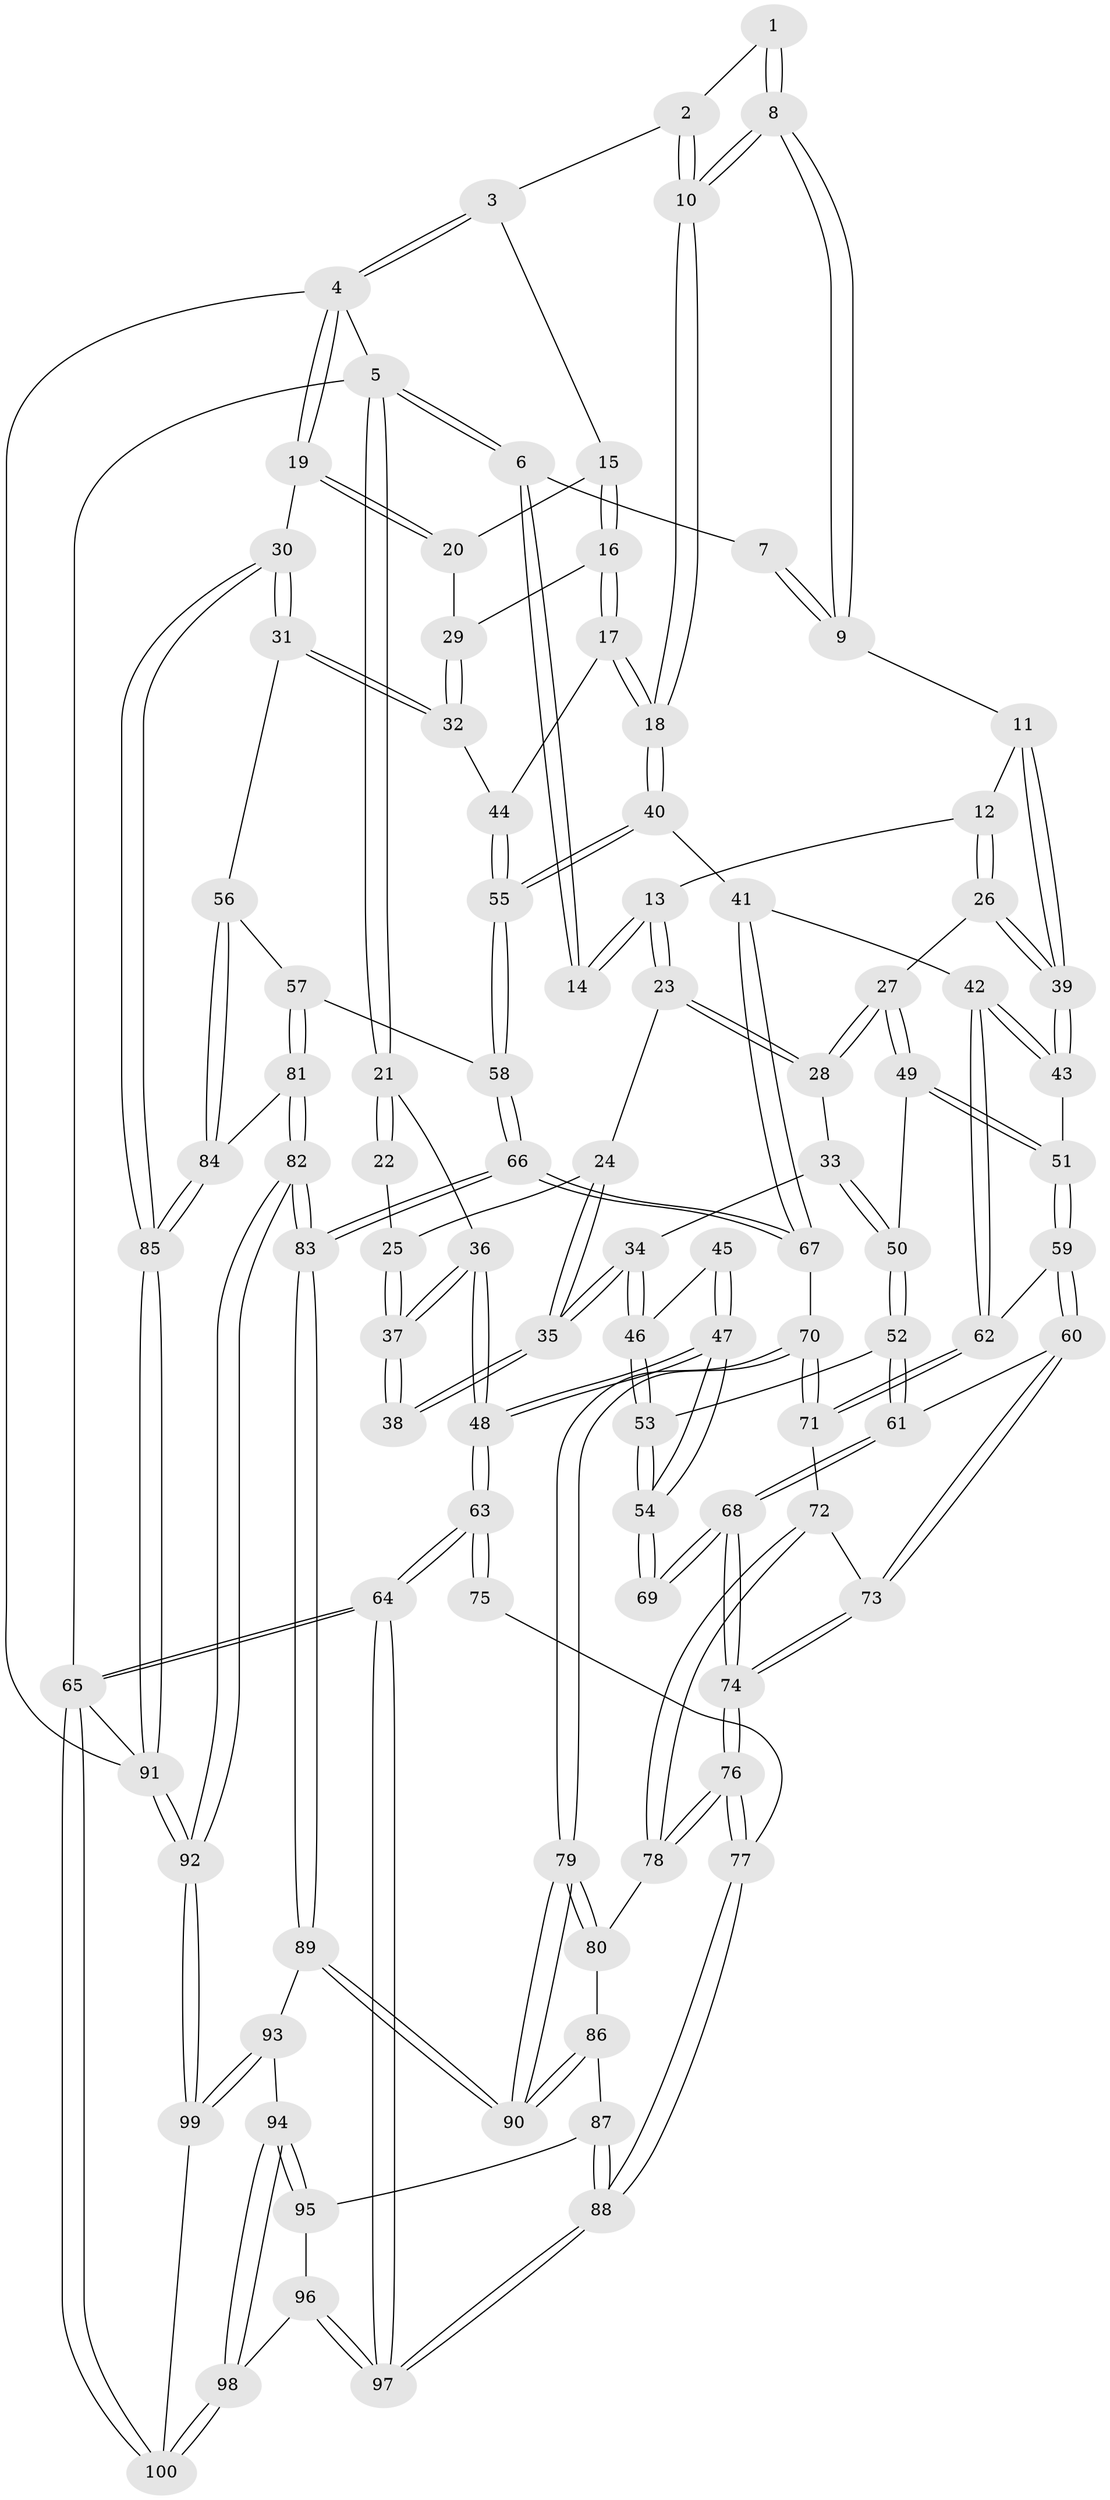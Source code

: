 // coarse degree distribution, {3: 0.6857142857142857, 4: 0.2571428571428571, 2: 0.05714285714285714}
// Generated by graph-tools (version 1.1) at 2025/38/03/04/25 23:38:32]
// undirected, 100 vertices, 247 edges
graph export_dot {
  node [color=gray90,style=filled];
  1 [pos="+0.6142758902189128+0"];
  2 [pos="+0.8788706889352698+0"];
  3 [pos="+1+0"];
  4 [pos="+1+0"];
  5 [pos="+0+0"];
  6 [pos="+0.2333524135763295+0"];
  7 [pos="+0.43878037285968474+0"];
  8 [pos="+0.5682793307414183+0.16308572906494978"];
  9 [pos="+0.5219828057493726+0.16304766445327107"];
  10 [pos="+0.6736345324979194+0.2032840321762775"];
  11 [pos="+0.5187120993164941+0.16378562286733975"];
  12 [pos="+0.3406523645728261+0.09848948884645935"];
  13 [pos="+0.24955458414214185+0.02286900300625355"];
  14 [pos="+0.23724116928993222+0"];
  15 [pos="+0.899313514541671+0.08965539438333668"];
  16 [pos="+0.7691120508332007+0.20222888222132457"];
  17 [pos="+0.723177354304238+0.22367443606458948"];
  18 [pos="+0.6909024018574437+0.22358847517246172"];
  19 [pos="+1+0.16399205718608706"];
  20 [pos="+0.9633221457101018+0.17864338768699928"];
  21 [pos="+0+0"];
  22 [pos="+0.04072706286084232+0.05375090300914094"];
  23 [pos="+0.17640804283060596+0.14122347574916816"];
  24 [pos="+0.13527761203185965+0.17152996074426521"];
  25 [pos="+0+0.18332474197375118"];
  26 [pos="+0.320870191235577+0.28608176015961045"];
  27 [pos="+0.27162904403196764+0.2911853133738826"];
  28 [pos="+0.2544287226629579+0.28476396835006823"];
  29 [pos="+0.9370689557155086+0.21037700468190512"];
  30 [pos="+1+0.5178979540797051"];
  31 [pos="+1+0.5180691949008921"];
  32 [pos="+0.9466251525620973+0.3372872112525194"];
  33 [pos="+0.20847316077490927+0.31264321961900765"];
  34 [pos="+0.12914036604346407+0.31557616587301296"];
  35 [pos="+0.12935988971845833+0.2847265682083367"];
  36 [pos="+0+0.21583889819485017"];
  37 [pos="+0+0.19665962588233027"];
  38 [pos="+0.009026416066953648+0.2566274538170746"];
  39 [pos="+0.40993237186190484+0.3481291386052098"];
  40 [pos="+0.6633291839169074+0.3998775956984045"];
  41 [pos="+0.6439731302379179+0.41576792889469977"];
  42 [pos="+0.6243527226843726+0.4297953782021702"];
  43 [pos="+0.41188480710800657+0.3647491151705967"];
  44 [pos="+0.8244201704404396+0.2875905531373815"];
  45 [pos="+0.06042325047702476+0.3068029695482975"];
  46 [pos="+0.1280196525339756+0.31738077030773243"];
  47 [pos="+0+0.5761968141659983"];
  48 [pos="+0+0.5791718515201454"];
  49 [pos="+0.2600210771631475+0.37722612869271366"];
  50 [pos="+0.2235264729916322+0.3974340528218652"];
  51 [pos="+0.3839851540924842+0.41438204678434076"];
  52 [pos="+0.17678004200011974+0.45621480858292185"];
  53 [pos="+0.11729519190698323+0.44631172150341"];
  54 [pos="+0+0.5624183152144681"];
  55 [pos="+0.8454932479500588+0.5104356379680004"];
  56 [pos="+1+0.5562617511209376"];
  57 [pos="+0.9539439144065968+0.5700716251727201"];
  58 [pos="+0.9261407628054825+0.5717424777945767"];
  59 [pos="+0.36374509685135586+0.5083732626535687"];
  60 [pos="+0.3492515794846463+0.5303072441417931"];
  61 [pos="+0.2841178471573942+0.5404785847594791"];
  62 [pos="+0.5883263658335035+0.5068844608082411"];
  63 [pos="+0+1"];
  64 [pos="+0+1"];
  65 [pos="+0+1"];
  66 [pos="+0.7591194261484737+0.6882517899252989"];
  67 [pos="+0.7545465928295121+0.687573339743209"];
  68 [pos="+0.24028782787855293+0.6056148903102927"];
  69 [pos="+0.17909518252507234+0.6205744972208933"];
  70 [pos="+0.6364169162459201+0.6782507345650431"];
  71 [pos="+0.5867752910863646+0.6254277877696309"];
  72 [pos="+0.427389812533633+0.651353818596688"];
  73 [pos="+0.3820120561731479+0.5823949668467742"];
  74 [pos="+0.26051423038195803+0.7288988149031208"];
  75 [pos="+0.16890209180089258+0.6602137688056184"];
  76 [pos="+0.26257862580434027+0.7439144175652628"];
  77 [pos="+0.1971473043728266+0.8307722879983627"];
  78 [pos="+0.4078785410287195+0.7157920440833098"];
  79 [pos="+0.5828638355540677+0.7829793246918791"];
  80 [pos="+0.4148930967980809+0.7325268347201987"];
  81 [pos="+0.9131221593280783+0.8149813003308521"];
  82 [pos="+0.7928531500420648+0.9257441559713548"];
  83 [pos="+0.7852091924749344+0.9123474916214526"];
  84 [pos="+0.972273359051353+0.8353198107338017"];
  85 [pos="+1+1"];
  86 [pos="+0.4163455523009516+0.783765654900865"];
  87 [pos="+0.41571290655327187+0.8091902530496117"];
  88 [pos="+0.17337205345743648+0.8714398942170114"];
  89 [pos="+0.5797989283029569+0.8381636475164286"];
  90 [pos="+0.5806598961243679+0.8115311538700789"];
  91 [pos="+1+1"];
  92 [pos="+0.8653787722551419+1"];
  93 [pos="+0.5335253458851205+0.8914866120233563"];
  94 [pos="+0.4730579896560872+0.8908631660702129"];
  95 [pos="+0.4366392004814011+0.8597373498099063"];
  96 [pos="+0.3475421175928006+0.9000014198356914"];
  97 [pos="+0.15173839128794211+0.8973163958450447"];
  98 [pos="+0.4133730259921035+0.9939218530304981"];
  99 [pos="+0.6794775294574074+1"];
  100 [pos="+0.3520346161643578+1"];
  1 -- 2;
  1 -- 8;
  1 -- 8;
  2 -- 3;
  2 -- 10;
  2 -- 10;
  3 -- 4;
  3 -- 4;
  3 -- 15;
  4 -- 5;
  4 -- 19;
  4 -- 19;
  4 -- 91;
  5 -- 6;
  5 -- 6;
  5 -- 21;
  5 -- 21;
  5 -- 65;
  6 -- 7;
  6 -- 14;
  6 -- 14;
  7 -- 9;
  7 -- 9;
  8 -- 9;
  8 -- 9;
  8 -- 10;
  8 -- 10;
  9 -- 11;
  10 -- 18;
  10 -- 18;
  11 -- 12;
  11 -- 39;
  11 -- 39;
  12 -- 13;
  12 -- 26;
  12 -- 26;
  13 -- 14;
  13 -- 14;
  13 -- 23;
  13 -- 23;
  15 -- 16;
  15 -- 16;
  15 -- 20;
  16 -- 17;
  16 -- 17;
  16 -- 29;
  17 -- 18;
  17 -- 18;
  17 -- 44;
  18 -- 40;
  18 -- 40;
  19 -- 20;
  19 -- 20;
  19 -- 30;
  20 -- 29;
  21 -- 22;
  21 -- 22;
  21 -- 36;
  22 -- 25;
  23 -- 24;
  23 -- 28;
  23 -- 28;
  24 -- 25;
  24 -- 35;
  24 -- 35;
  25 -- 37;
  25 -- 37;
  26 -- 27;
  26 -- 39;
  26 -- 39;
  27 -- 28;
  27 -- 28;
  27 -- 49;
  27 -- 49;
  28 -- 33;
  29 -- 32;
  29 -- 32;
  30 -- 31;
  30 -- 31;
  30 -- 85;
  30 -- 85;
  31 -- 32;
  31 -- 32;
  31 -- 56;
  32 -- 44;
  33 -- 34;
  33 -- 50;
  33 -- 50;
  34 -- 35;
  34 -- 35;
  34 -- 46;
  34 -- 46;
  35 -- 38;
  35 -- 38;
  36 -- 37;
  36 -- 37;
  36 -- 48;
  36 -- 48;
  37 -- 38;
  37 -- 38;
  39 -- 43;
  39 -- 43;
  40 -- 41;
  40 -- 55;
  40 -- 55;
  41 -- 42;
  41 -- 67;
  41 -- 67;
  42 -- 43;
  42 -- 43;
  42 -- 62;
  42 -- 62;
  43 -- 51;
  44 -- 55;
  44 -- 55;
  45 -- 46;
  45 -- 47;
  45 -- 47;
  46 -- 53;
  46 -- 53;
  47 -- 48;
  47 -- 48;
  47 -- 54;
  47 -- 54;
  48 -- 63;
  48 -- 63;
  49 -- 50;
  49 -- 51;
  49 -- 51;
  50 -- 52;
  50 -- 52;
  51 -- 59;
  51 -- 59;
  52 -- 53;
  52 -- 61;
  52 -- 61;
  53 -- 54;
  53 -- 54;
  54 -- 69;
  54 -- 69;
  55 -- 58;
  55 -- 58;
  56 -- 57;
  56 -- 84;
  56 -- 84;
  57 -- 58;
  57 -- 81;
  57 -- 81;
  58 -- 66;
  58 -- 66;
  59 -- 60;
  59 -- 60;
  59 -- 62;
  60 -- 61;
  60 -- 73;
  60 -- 73;
  61 -- 68;
  61 -- 68;
  62 -- 71;
  62 -- 71;
  63 -- 64;
  63 -- 64;
  63 -- 75;
  63 -- 75;
  64 -- 65;
  64 -- 65;
  64 -- 97;
  64 -- 97;
  65 -- 100;
  65 -- 100;
  65 -- 91;
  66 -- 67;
  66 -- 67;
  66 -- 83;
  66 -- 83;
  67 -- 70;
  68 -- 69;
  68 -- 69;
  68 -- 74;
  68 -- 74;
  70 -- 71;
  70 -- 71;
  70 -- 79;
  70 -- 79;
  71 -- 72;
  72 -- 73;
  72 -- 78;
  72 -- 78;
  73 -- 74;
  73 -- 74;
  74 -- 76;
  74 -- 76;
  75 -- 77;
  76 -- 77;
  76 -- 77;
  76 -- 78;
  76 -- 78;
  77 -- 88;
  77 -- 88;
  78 -- 80;
  79 -- 80;
  79 -- 80;
  79 -- 90;
  79 -- 90;
  80 -- 86;
  81 -- 82;
  81 -- 82;
  81 -- 84;
  82 -- 83;
  82 -- 83;
  82 -- 92;
  82 -- 92;
  83 -- 89;
  83 -- 89;
  84 -- 85;
  84 -- 85;
  85 -- 91;
  85 -- 91;
  86 -- 87;
  86 -- 90;
  86 -- 90;
  87 -- 88;
  87 -- 88;
  87 -- 95;
  88 -- 97;
  88 -- 97;
  89 -- 90;
  89 -- 90;
  89 -- 93;
  91 -- 92;
  91 -- 92;
  92 -- 99;
  92 -- 99;
  93 -- 94;
  93 -- 99;
  93 -- 99;
  94 -- 95;
  94 -- 95;
  94 -- 98;
  94 -- 98;
  95 -- 96;
  96 -- 97;
  96 -- 97;
  96 -- 98;
  98 -- 100;
  98 -- 100;
  99 -- 100;
}
